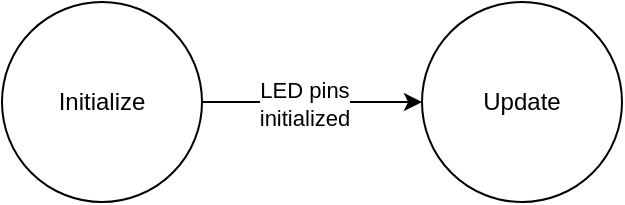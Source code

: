 <mxfile version="27.1.3">
  <diagram name="Page-1" id="OyzOdGpnKwr4kE93Zs6j">
    <mxGraphModel dx="1229" dy="736" grid="1" gridSize="10" guides="1" tooltips="1" connect="1" arrows="1" fold="1" page="1" pageScale="1" pageWidth="850" pageHeight="1100" math="0" shadow="0">
      <root>
        <mxCell id="0" />
        <mxCell id="1" parent="0" />
        <mxCell id="RVyZRcgrZwe7kYHrd0sQ-3" value="" style="edgeStyle=orthogonalEdgeStyle;rounded=0;orthogonalLoop=1;jettySize=auto;html=1;" edge="1" parent="1" source="RVyZRcgrZwe7kYHrd0sQ-1" target="RVyZRcgrZwe7kYHrd0sQ-2">
          <mxGeometry relative="1" as="geometry" />
        </mxCell>
        <mxCell id="RVyZRcgrZwe7kYHrd0sQ-4" value="LED pins&lt;div&gt;initialized&lt;/div&gt;" style="edgeLabel;html=1;align=center;verticalAlign=middle;resizable=0;points=[];" vertex="1" connectable="0" parent="RVyZRcgrZwe7kYHrd0sQ-3">
          <mxGeometry x="-0.075" y="-1" relative="1" as="geometry">
            <mxPoint as="offset" />
          </mxGeometry>
        </mxCell>
        <mxCell id="RVyZRcgrZwe7kYHrd0sQ-1" value="Initialize" style="ellipse;whiteSpace=wrap;html=1;aspect=fixed;" vertex="1" parent="1">
          <mxGeometry x="270" y="290" width="100" height="100" as="geometry" />
        </mxCell>
        <mxCell id="RVyZRcgrZwe7kYHrd0sQ-2" value="Update" style="ellipse;whiteSpace=wrap;html=1;aspect=fixed;" vertex="1" parent="1">
          <mxGeometry x="480" y="290" width="100" height="100" as="geometry" />
        </mxCell>
      </root>
    </mxGraphModel>
  </diagram>
</mxfile>
